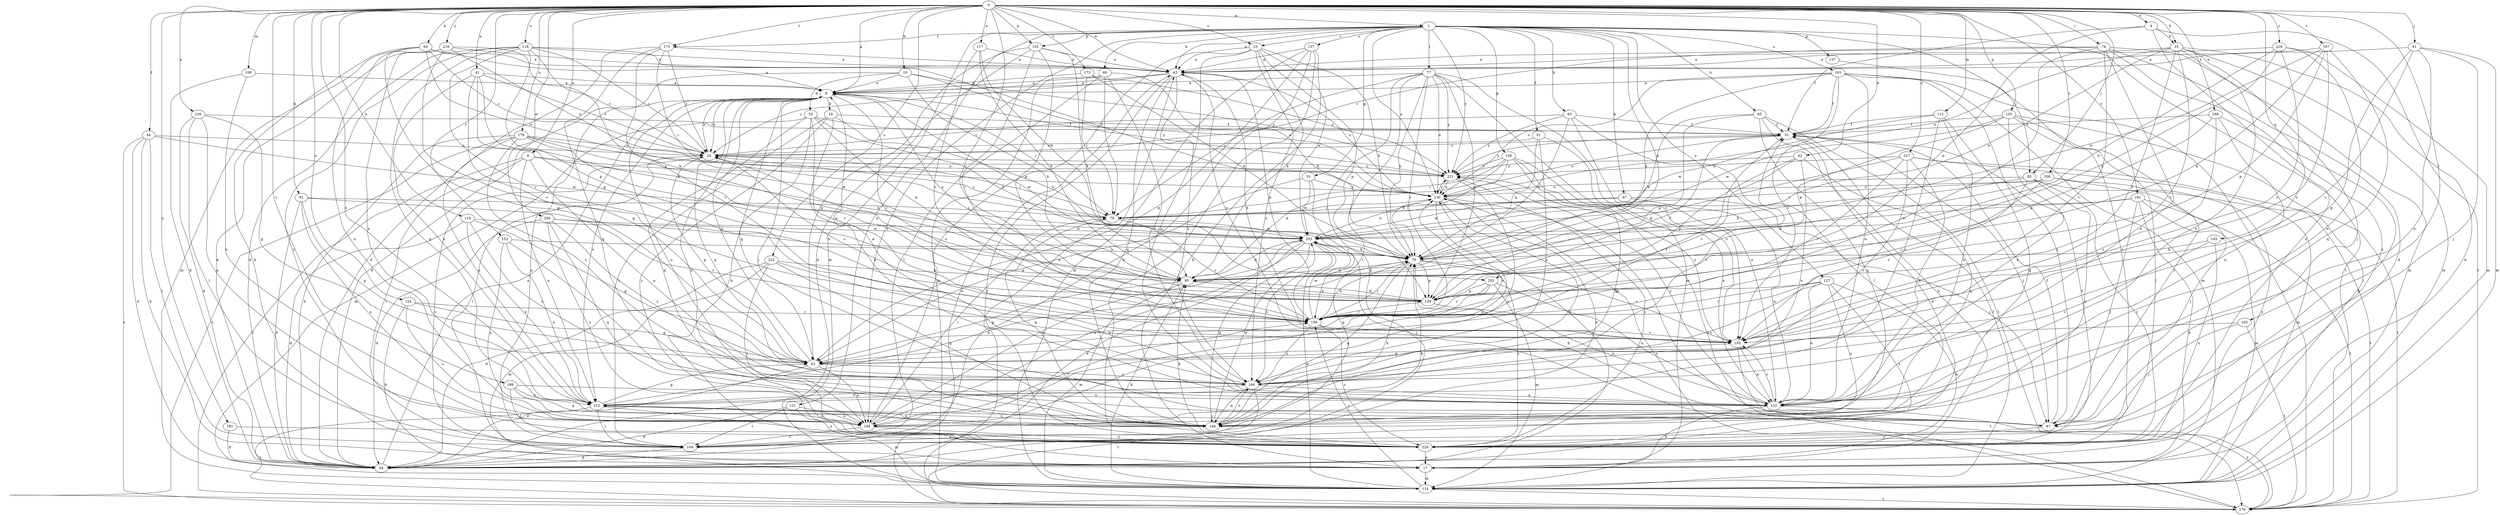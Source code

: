 strict digraph  {
0;
1;
4;
6;
8;
10;
15;
16;
17;
23;
25;
33;
34;
41;
42;
43;
44;
51;
52;
53;
61;
63;
65;
67;
69;
70;
74;
77;
78;
81;
85;
87;
92;
94;
95;
103;
104;
108;
112;
114;
116;
117;
118;
121;
122;
124;
126;
127;
130;
133;
135;
136;
137;
139;
145;
148;
153;
156;
157;
163;
166;
167;
168;
173;
175;
176;
179;
181;
184;
189;
191;
193;
200;
202;
203;
208;
212;
216;
218;
221;
222;
227;
229;
0 -> 1  [label=a];
0 -> 4  [label=a];
0 -> 6  [label=a];
0 -> 8  [label=a];
0 -> 10  [label=b];
0 -> 15  [label=b];
0 -> 23  [label=c];
0 -> 41  [label=e];
0 -> 42  [label=e];
0 -> 43  [label=e];
0 -> 44  [label=f];
0 -> 74  [label=i];
0 -> 81  [label=j];
0 -> 85  [label=j];
0 -> 92  [label=k];
0 -> 94  [label=k];
0 -> 103  [label=l];
0 -> 108  [label=m];
0 -> 112  [label=m];
0 -> 116  [label=n];
0 -> 117  [label=n];
0 -> 118  [label=n];
0 -> 124  [label=o];
0 -> 126  [label=o];
0 -> 133  [label=p];
0 -> 135  [label=p];
0 -> 145  [label=q];
0 -> 153  [label=r];
0 -> 156  [label=r];
0 -> 167  [label=t];
0 -> 168  [label=t];
0 -> 173  [label=t];
0 -> 175  [label=t];
0 -> 179  [label=u];
0 -> 181  [label=u];
0 -> 189  [label=v];
0 -> 191  [label=v];
0 -> 200  [label=w];
0 -> 208  [label=x];
0 -> 212  [label=x];
0 -> 216  [label=y];
0 -> 218  [label=y];
0 -> 222  [label=z];
0 -> 227  [label=z];
1 -> 23  [label=c];
1 -> 43  [label=e];
1 -> 51  [label=f];
1 -> 53  [label=g];
1 -> 63  [label=h];
1 -> 65  [label=h];
1 -> 67  [label=h];
1 -> 69  [label=h];
1 -> 77  [label=i];
1 -> 85  [label=j];
1 -> 95  [label=k];
1 -> 114  [label=m];
1 -> 121  [label=n];
1 -> 127  [label=o];
1 -> 130  [label=o];
1 -> 135  [label=p];
1 -> 136  [label=p];
1 -> 137  [label=p];
1 -> 157  [label=s];
1 -> 163  [label=s];
1 -> 175  [label=t];
1 -> 176  [label=t];
1 -> 184  [label=u];
1 -> 221  [label=y];
4 -> 15  [label=b];
4 -> 52  [label=f];
4 -> 176  [label=t];
4 -> 202  [label=w];
4 -> 229  [label=z];
6 -> 70  [label=h];
6 -> 104  [label=l];
6 -> 122  [label=n];
6 -> 176  [label=t];
6 -> 212  [label=x];
6 -> 221  [label=y];
8 -> 16  [label=b];
8 -> 17  [label=b];
8 -> 25  [label=c];
8 -> 78  [label=i];
8 -> 87  [label=j];
8 -> 148  [label=q];
8 -> 156  [label=r];
8 -> 184  [label=u];
8 -> 202  [label=w];
8 -> 212  [label=x];
8 -> 221  [label=y];
10 -> 8  [label=a];
10 -> 33  [label=d];
10 -> 34  [label=d];
10 -> 95  [label=k];
10 -> 130  [label=o];
10 -> 221  [label=y];
15 -> 17  [label=b];
15 -> 43  [label=e];
15 -> 87  [label=j];
15 -> 114  [label=m];
15 -> 122  [label=n];
15 -> 130  [label=o];
15 -> 156  [label=r];
15 -> 193  [label=v];
15 -> 203  [label=w];
16 -> 52  [label=f];
16 -> 70  [label=h];
16 -> 104  [label=l];
16 -> 122  [label=n];
16 -> 229  [label=z];
17 -> 25  [label=c];
17 -> 114  [label=m];
23 -> 43  [label=e];
23 -> 70  [label=h];
23 -> 95  [label=k];
23 -> 122  [label=n];
23 -> 139  [label=p];
23 -> 166  [label=s];
23 -> 184  [label=u];
23 -> 203  [label=w];
25 -> 8  [label=a];
25 -> 61  [label=g];
25 -> 78  [label=i];
25 -> 104  [label=l];
25 -> 221  [label=y];
33 -> 52  [label=f];
33 -> 61  [label=g];
33 -> 70  [label=h];
33 -> 95  [label=k];
33 -> 114  [label=m];
33 -> 148  [label=q];
33 -> 156  [label=r];
34 -> 8  [label=a];
34 -> 130  [label=o];
41 -> 8  [label=a];
41 -> 25  [label=c];
41 -> 61  [label=g];
41 -> 95  [label=k];
41 -> 139  [label=p];
41 -> 212  [label=x];
42 -> 139  [label=p];
42 -> 148  [label=q];
42 -> 156  [label=r];
42 -> 212  [label=x];
42 -> 221  [label=y];
43 -> 8  [label=a];
43 -> 25  [label=c];
43 -> 130  [label=o];
43 -> 148  [label=q];
43 -> 166  [label=s];
43 -> 176  [label=t];
43 -> 193  [label=v];
44 -> 17  [label=b];
44 -> 25  [label=c];
44 -> 34  [label=d];
44 -> 104  [label=l];
44 -> 176  [label=t];
44 -> 203  [label=w];
51 -> 25  [label=c];
51 -> 70  [label=h];
51 -> 166  [label=s];
51 -> 193  [label=v];
52 -> 25  [label=c];
52 -> 34  [label=d];
52 -> 87  [label=j];
52 -> 130  [label=o];
52 -> 221  [label=y];
53 -> 61  [label=g];
53 -> 130  [label=o];
53 -> 156  [label=r];
53 -> 203  [label=w];
61 -> 8  [label=a];
61 -> 34  [label=d];
61 -> 52  [label=f];
61 -> 130  [label=o];
61 -> 166  [label=s];
61 -> 184  [label=u];
63 -> 25  [label=c];
63 -> 52  [label=f];
63 -> 70  [label=h];
63 -> 104  [label=l];
63 -> 122  [label=n];
63 -> 221  [label=y];
65 -> 17  [label=b];
65 -> 52  [label=f];
65 -> 70  [label=h];
65 -> 139  [label=p];
65 -> 148  [label=q];
65 -> 176  [label=t];
67 -> 78  [label=i];
67 -> 87  [label=j];
67 -> 122  [label=n];
67 -> 203  [label=w];
69 -> 8  [label=a];
69 -> 70  [label=h];
69 -> 78  [label=i];
69 -> 104  [label=l];
69 -> 114  [label=m];
69 -> 166  [label=s];
70 -> 95  [label=k];
70 -> 139  [label=p];
70 -> 148  [label=q];
70 -> 156  [label=r];
70 -> 193  [label=v];
70 -> 229  [label=z];
74 -> 25  [label=c];
74 -> 34  [label=d];
74 -> 43  [label=e];
74 -> 114  [label=m];
74 -> 122  [label=n];
74 -> 156  [label=r];
74 -> 193  [label=v];
74 -> 229  [label=z];
77 -> 8  [label=a];
77 -> 34  [label=d];
77 -> 70  [label=h];
77 -> 78  [label=i];
77 -> 104  [label=l];
77 -> 114  [label=m];
77 -> 130  [label=o];
77 -> 139  [label=p];
77 -> 156  [label=r];
77 -> 193  [label=v];
77 -> 221  [label=y];
78 -> 25  [label=c];
78 -> 148  [label=q];
78 -> 156  [label=r];
78 -> 203  [label=w];
81 -> 43  [label=e];
81 -> 61  [label=g];
81 -> 87  [label=j];
81 -> 114  [label=m];
81 -> 122  [label=n];
81 -> 193  [label=v];
85 -> 70  [label=h];
85 -> 130  [label=o];
85 -> 176  [label=t];
85 -> 184  [label=u];
85 -> 193  [label=v];
85 -> 229  [label=z];
87 -> 52  [label=f];
87 -> 70  [label=h];
87 -> 229  [label=z];
92 -> 34  [label=d];
92 -> 61  [label=g];
92 -> 78  [label=i];
92 -> 184  [label=u];
92 -> 193  [label=v];
94 -> 8  [label=a];
94 -> 17  [label=b];
94 -> 25  [label=c];
94 -> 43  [label=e];
94 -> 61  [label=g];
94 -> 130  [label=o];
94 -> 184  [label=u];
95 -> 8  [label=a];
95 -> 61  [label=g];
95 -> 114  [label=m];
95 -> 139  [label=p];
103 -> 87  [label=j];
103 -> 176  [label=t];
103 -> 193  [label=v];
104 -> 8  [label=a];
104 -> 34  [label=d];
104 -> 70  [label=h];
104 -> 130  [label=o];
108 -> 8  [label=a];
108 -> 34  [label=d];
108 -> 184  [label=u];
112 -> 52  [label=f];
112 -> 122  [label=n];
112 -> 148  [label=q];
112 -> 166  [label=s];
112 -> 203  [label=w];
114 -> 52  [label=f];
114 -> 95  [label=k];
114 -> 156  [label=r];
114 -> 176  [label=t];
114 -> 203  [label=w];
116 -> 34  [label=d];
116 -> 61  [label=g];
116 -> 166  [label=s];
116 -> 203  [label=w];
116 -> 212  [label=x];
117 -> 43  [label=e];
117 -> 95  [label=k];
117 -> 156  [label=r];
117 -> 203  [label=w];
118 -> 25  [label=c];
118 -> 34  [label=d];
118 -> 43  [label=e];
118 -> 95  [label=k];
118 -> 130  [label=o];
118 -> 139  [label=p];
118 -> 148  [label=q];
118 -> 156  [label=r];
118 -> 229  [label=z];
121 -> 34  [label=d];
121 -> 104  [label=l];
121 -> 114  [label=m];
121 -> 184  [label=u];
122 -> 17  [label=b];
122 -> 176  [label=t];
122 -> 193  [label=v];
122 -> 221  [label=y];
124 -> 17  [label=b];
124 -> 61  [label=g];
124 -> 156  [label=r];
124 -> 184  [label=u];
126 -> 34  [label=d];
126 -> 52  [label=f];
126 -> 61  [label=g];
126 -> 104  [label=l];
126 -> 184  [label=u];
127 -> 17  [label=b];
127 -> 122  [label=n];
127 -> 139  [label=p];
127 -> 156  [label=r];
127 -> 166  [label=s];
127 -> 184  [label=u];
127 -> 229  [label=z];
130 -> 78  [label=i];
130 -> 87  [label=j];
130 -> 148  [label=q];
130 -> 184  [label=u];
130 -> 221  [label=y];
133 -> 17  [label=b];
133 -> 52  [label=f];
133 -> 87  [label=j];
133 -> 95  [label=k];
133 -> 104  [label=l];
133 -> 203  [label=w];
133 -> 212  [label=x];
135 -> 34  [label=d];
135 -> 43  [label=e];
135 -> 61  [label=g];
135 -> 95  [label=k];
135 -> 139  [label=p];
135 -> 156  [label=r];
136 -> 70  [label=h];
136 -> 78  [label=i];
136 -> 95  [label=k];
136 -> 122  [label=n];
136 -> 148  [label=q];
136 -> 176  [label=t];
136 -> 221  [label=y];
137 -> 229  [label=z];
139 -> 25  [label=c];
139 -> 52  [label=f];
139 -> 95  [label=k];
139 -> 122  [label=n];
139 -> 156  [label=r];
145 -> 70  [label=h];
145 -> 166  [label=s];
145 -> 229  [label=z];
148 -> 70  [label=h];
148 -> 166  [label=s];
148 -> 203  [label=w];
148 -> 212  [label=x];
153 -> 70  [label=h];
153 -> 87  [label=j];
153 -> 184  [label=u];
153 -> 212  [label=x];
156 -> 25  [label=c];
156 -> 43  [label=e];
156 -> 70  [label=h];
156 -> 166  [label=s];
156 -> 193  [label=v];
156 -> 203  [label=w];
156 -> 229  [label=z];
157 -> 17  [label=b];
157 -> 34  [label=d];
157 -> 43  [label=e];
157 -> 61  [label=g];
157 -> 114  [label=m];
157 -> 229  [label=z];
163 -> 8  [label=a];
163 -> 52  [label=f];
163 -> 70  [label=h];
163 -> 87  [label=j];
163 -> 114  [label=m];
163 -> 122  [label=n];
163 -> 130  [label=o];
163 -> 176  [label=t];
163 -> 193  [label=v];
166 -> 8  [label=a];
166 -> 52  [label=f];
166 -> 122  [label=n];
166 -> 148  [label=q];
166 -> 176  [label=t];
166 -> 212  [label=x];
167 -> 43  [label=e];
167 -> 95  [label=k];
167 -> 139  [label=p];
167 -> 148  [label=q];
167 -> 193  [label=v];
167 -> 203  [label=w];
168 -> 52  [label=f];
168 -> 104  [label=l];
168 -> 122  [label=n];
168 -> 139  [label=p];
168 -> 166  [label=s];
173 -> 8  [label=a];
173 -> 70  [label=h];
173 -> 78  [label=i];
173 -> 221  [label=y];
175 -> 25  [label=c];
175 -> 34  [label=d];
175 -> 43  [label=e];
175 -> 78  [label=i];
175 -> 148  [label=q];
175 -> 193  [label=v];
176 -> 43  [label=e];
176 -> 130  [label=o];
179 -> 25  [label=c];
179 -> 34  [label=d];
179 -> 130  [label=o];
179 -> 139  [label=p];
179 -> 166  [label=s];
179 -> 176  [label=t];
179 -> 203  [label=w];
179 -> 212  [label=x];
181 -> 34  [label=d];
181 -> 229  [label=z];
184 -> 78  [label=i];
184 -> 104  [label=l];
184 -> 156  [label=r];
184 -> 203  [label=w];
184 -> 229  [label=z];
189 -> 104  [label=l];
189 -> 122  [label=n];
189 -> 148  [label=q];
189 -> 212  [label=x];
191 -> 17  [label=b];
191 -> 78  [label=i];
191 -> 87  [label=j];
191 -> 114  [label=m];
191 -> 176  [label=t];
191 -> 203  [label=w];
193 -> 43  [label=e];
193 -> 61  [label=g];
193 -> 122  [label=n];
193 -> 176  [label=t];
193 -> 221  [label=y];
200 -> 34  [label=d];
200 -> 70  [label=h];
200 -> 148  [label=q];
200 -> 166  [label=s];
200 -> 184  [label=u];
200 -> 203  [label=w];
202 -> 61  [label=g];
202 -> 114  [label=m];
202 -> 122  [label=n];
202 -> 139  [label=p];
202 -> 156  [label=r];
203 -> 34  [label=d];
203 -> 70  [label=h];
203 -> 87  [label=j];
203 -> 95  [label=k];
203 -> 130  [label=o];
203 -> 148  [label=q];
203 -> 166  [label=s];
203 -> 184  [label=u];
208 -> 78  [label=i];
208 -> 87  [label=j];
208 -> 95  [label=k];
208 -> 130  [label=o];
208 -> 156  [label=r];
208 -> 229  [label=z];
212 -> 61  [label=g];
212 -> 70  [label=h];
212 -> 87  [label=j];
212 -> 104  [label=l];
212 -> 148  [label=q];
212 -> 176  [label=t];
212 -> 184  [label=u];
212 -> 229  [label=z];
216 -> 25  [label=c];
216 -> 34  [label=d];
216 -> 43  [label=e];
216 -> 114  [label=m];
216 -> 193  [label=v];
216 -> 212  [label=x];
216 -> 221  [label=y];
218 -> 43  [label=e];
218 -> 70  [label=h];
218 -> 95  [label=k];
218 -> 114  [label=m];
218 -> 122  [label=n];
218 -> 193  [label=v];
221 -> 130  [label=o];
221 -> 184  [label=u];
221 -> 229  [label=z];
222 -> 34  [label=d];
222 -> 95  [label=k];
222 -> 114  [label=m];
222 -> 122  [label=n];
222 -> 148  [label=q];
222 -> 229  [label=z];
227 -> 95  [label=k];
227 -> 114  [label=m];
227 -> 122  [label=n];
227 -> 156  [label=r];
227 -> 166  [label=s];
227 -> 176  [label=t];
227 -> 221  [label=y];
229 -> 8  [label=a];
229 -> 17  [label=b];
229 -> 43  [label=e];
229 -> 52  [label=f];
229 -> 95  [label=k];
}

